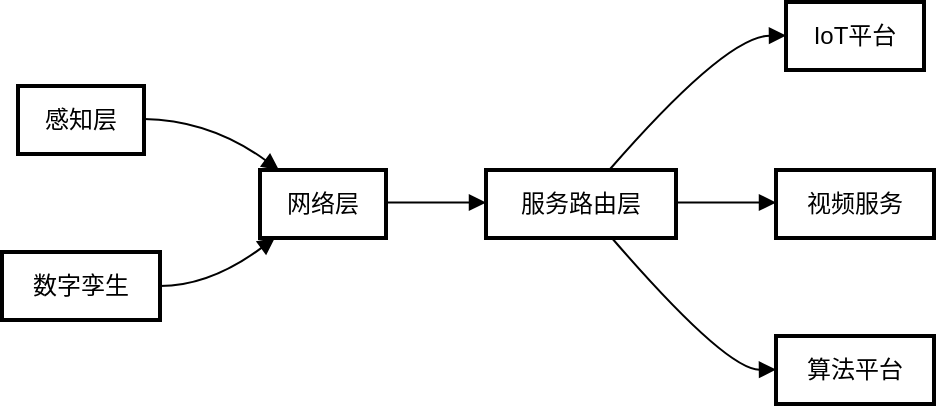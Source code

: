 <mxfile version="23.0.2" type="github">
  <diagram name="Page-1" id="G5TG4eLdLc7dNTts0x5p">
    <mxGraphModel dx="1062" dy="677" grid="1" gridSize="10" guides="1" tooltips="1" connect="1" arrows="1" fold="1" page="1" pageScale="1" pageWidth="850" pageHeight="1100" math="0" shadow="0">
      <root>
        <mxCell id="0" />
        <mxCell id="1" parent="0" />
        <mxCell id="J8IK4nksXWXiBh3rpPNW-20" value="感知层" style="whiteSpace=wrap;strokeWidth=2;" vertex="1" parent="1">
          <mxGeometry x="208" y="252" width="63" height="34" as="geometry" />
        </mxCell>
        <mxCell id="J8IK4nksXWXiBh3rpPNW-21" value="网络层" style="whiteSpace=wrap;strokeWidth=2;" vertex="1" parent="1">
          <mxGeometry x="329" y="294" width="63" height="34" as="geometry" />
        </mxCell>
        <mxCell id="J8IK4nksXWXiBh3rpPNW-22" value="数字孪生" style="whiteSpace=wrap;strokeWidth=2;" vertex="1" parent="1">
          <mxGeometry x="200" y="335" width="79" height="34" as="geometry" />
        </mxCell>
        <mxCell id="J8IK4nksXWXiBh3rpPNW-23" value="服务路由层" style="whiteSpace=wrap;strokeWidth=2;" vertex="1" parent="1">
          <mxGeometry x="442" y="294" width="95" height="34" as="geometry" />
        </mxCell>
        <mxCell id="J8IK4nksXWXiBh3rpPNW-24" value="IoT平台" style="whiteSpace=wrap;strokeWidth=2;" vertex="1" parent="1">
          <mxGeometry x="592" y="210" width="69" height="34" as="geometry" />
        </mxCell>
        <mxCell id="J8IK4nksXWXiBh3rpPNW-25" value="视频服务" style="whiteSpace=wrap;strokeWidth=2;" vertex="1" parent="1">
          <mxGeometry x="587" y="294" width="79" height="34" as="geometry" />
        </mxCell>
        <mxCell id="J8IK4nksXWXiBh3rpPNW-26" value="算法平台" style="whiteSpace=wrap;strokeWidth=2;" vertex="1" parent="1">
          <mxGeometry x="587" y="377" width="79" height="34" as="geometry" />
        </mxCell>
        <mxCell id="J8IK4nksXWXiBh3rpPNW-27" value="" style="curved=1;startArrow=none;endArrow=block;exitX=1;exitY=0.485;entryX=0.14;entryY=-0.015;rounded=0;" edge="1" parent="1" source="J8IK4nksXWXiBh3rpPNW-20" target="J8IK4nksXWXiBh3rpPNW-21">
          <mxGeometry relative="1" as="geometry">
            <Array as="points">
              <mxPoint x="304" y="269" />
            </Array>
          </mxGeometry>
        </mxCell>
        <mxCell id="J8IK4nksXWXiBh3rpPNW-28" value="" style="curved=1;startArrow=none;endArrow=block;exitX=1;exitY=0.5;entryX=0.14;entryY=0.971;rounded=0;" edge="1" parent="1" source="J8IK4nksXWXiBh3rpPNW-22" target="J8IK4nksXWXiBh3rpPNW-21">
          <mxGeometry relative="1" as="geometry">
            <Array as="points">
              <mxPoint x="304" y="352" />
            </Array>
          </mxGeometry>
        </mxCell>
        <mxCell id="J8IK4nksXWXiBh3rpPNW-29" value="" style="curved=1;startArrow=none;endArrow=block;exitX=1;exitY=0.478;entryX=0;entryY=0.478;rounded=0;" edge="1" parent="1" source="J8IK4nksXWXiBh3rpPNW-21" target="J8IK4nksXWXiBh3rpPNW-23">
          <mxGeometry relative="1" as="geometry">
            <Array as="points" />
          </mxGeometry>
        </mxCell>
        <mxCell id="J8IK4nksXWXiBh3rpPNW-30" value="" style="curved=1;startArrow=none;endArrow=block;exitX=0.653;exitY=-0.015;entryX=-0.002;entryY=0.493;rounded=0;" edge="1" parent="1" source="J8IK4nksXWXiBh3rpPNW-23" target="J8IK4nksXWXiBh3rpPNW-24">
          <mxGeometry relative="1" as="geometry">
            <Array as="points">
              <mxPoint x="562" y="227" />
            </Array>
          </mxGeometry>
        </mxCell>
        <mxCell id="J8IK4nksXWXiBh3rpPNW-31" value="" style="curved=1;startArrow=none;endArrow=block;exitX=1;exitY=0.478;entryX=0;entryY=0.478;rounded=0;" edge="1" parent="1" source="J8IK4nksXWXiBh3rpPNW-23" target="J8IK4nksXWXiBh3rpPNW-25">
          <mxGeometry relative="1" as="geometry">
            <Array as="points" />
          </mxGeometry>
        </mxCell>
        <mxCell id="J8IK4nksXWXiBh3rpPNW-32" value="" style="curved=1;startArrow=none;endArrow=block;exitX=0.653;exitY=0.971;entryX=0;entryY=0.493;rounded=0;" edge="1" parent="1" source="J8IK4nksXWXiBh3rpPNW-23" target="J8IK4nksXWXiBh3rpPNW-26">
          <mxGeometry relative="1" as="geometry">
            <Array as="points">
              <mxPoint x="562" y="394" />
            </Array>
          </mxGeometry>
        </mxCell>
      </root>
    </mxGraphModel>
  </diagram>
</mxfile>
